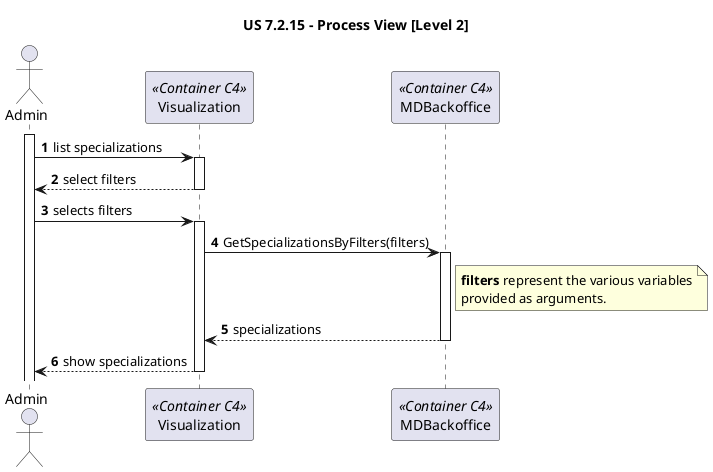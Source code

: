 @startuml

title "US 7.2.15 - Process View [Level 2]"

autonumber

actor Admin as ADM
participant "Visualization" as VIS <<Container C4>>
participant "MDBackoffice" as SYS <<Container C4>>

activate ADM
ADM -> VIS : list specializations
activate VIS

VIS --> ADM: select filters
deactivate VIS

ADM -> VIS: selects filters
activate VIS

VIS -> SYS : GetSpecializationsByFilters(filters)
activate SYS
note right of SYS: **filters** represent the various variables\nprovided as arguments.

SYS --> VIS: specializations
deactivate SYS

VIS --> ADM: show specializations
deactivate VIS

@enduml
